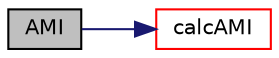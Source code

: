 digraph "AMI"
{
  bgcolor="transparent";
  edge [fontname="Helvetica",fontsize="10",labelfontname="Helvetica",labelfontsize="10"];
  node [fontname="Helvetica",fontsize="10",shape=record];
  rankdir="LR";
  Node2893 [label="AMI",height=0.2,width=0.4,color="black", fillcolor="grey75", style="filled", fontcolor="black"];
  Node2893 -> Node2894 [color="midnightblue",fontsize="10",style="solid",fontname="Helvetica"];
  Node2894 [label="calcAMI",height=0.2,width=0.4,color="red",URL="$a26225.html#a518ad2c0df69db8185bdc94c61f28892",tooltip="Calculate AMI interpolator. "];
}
